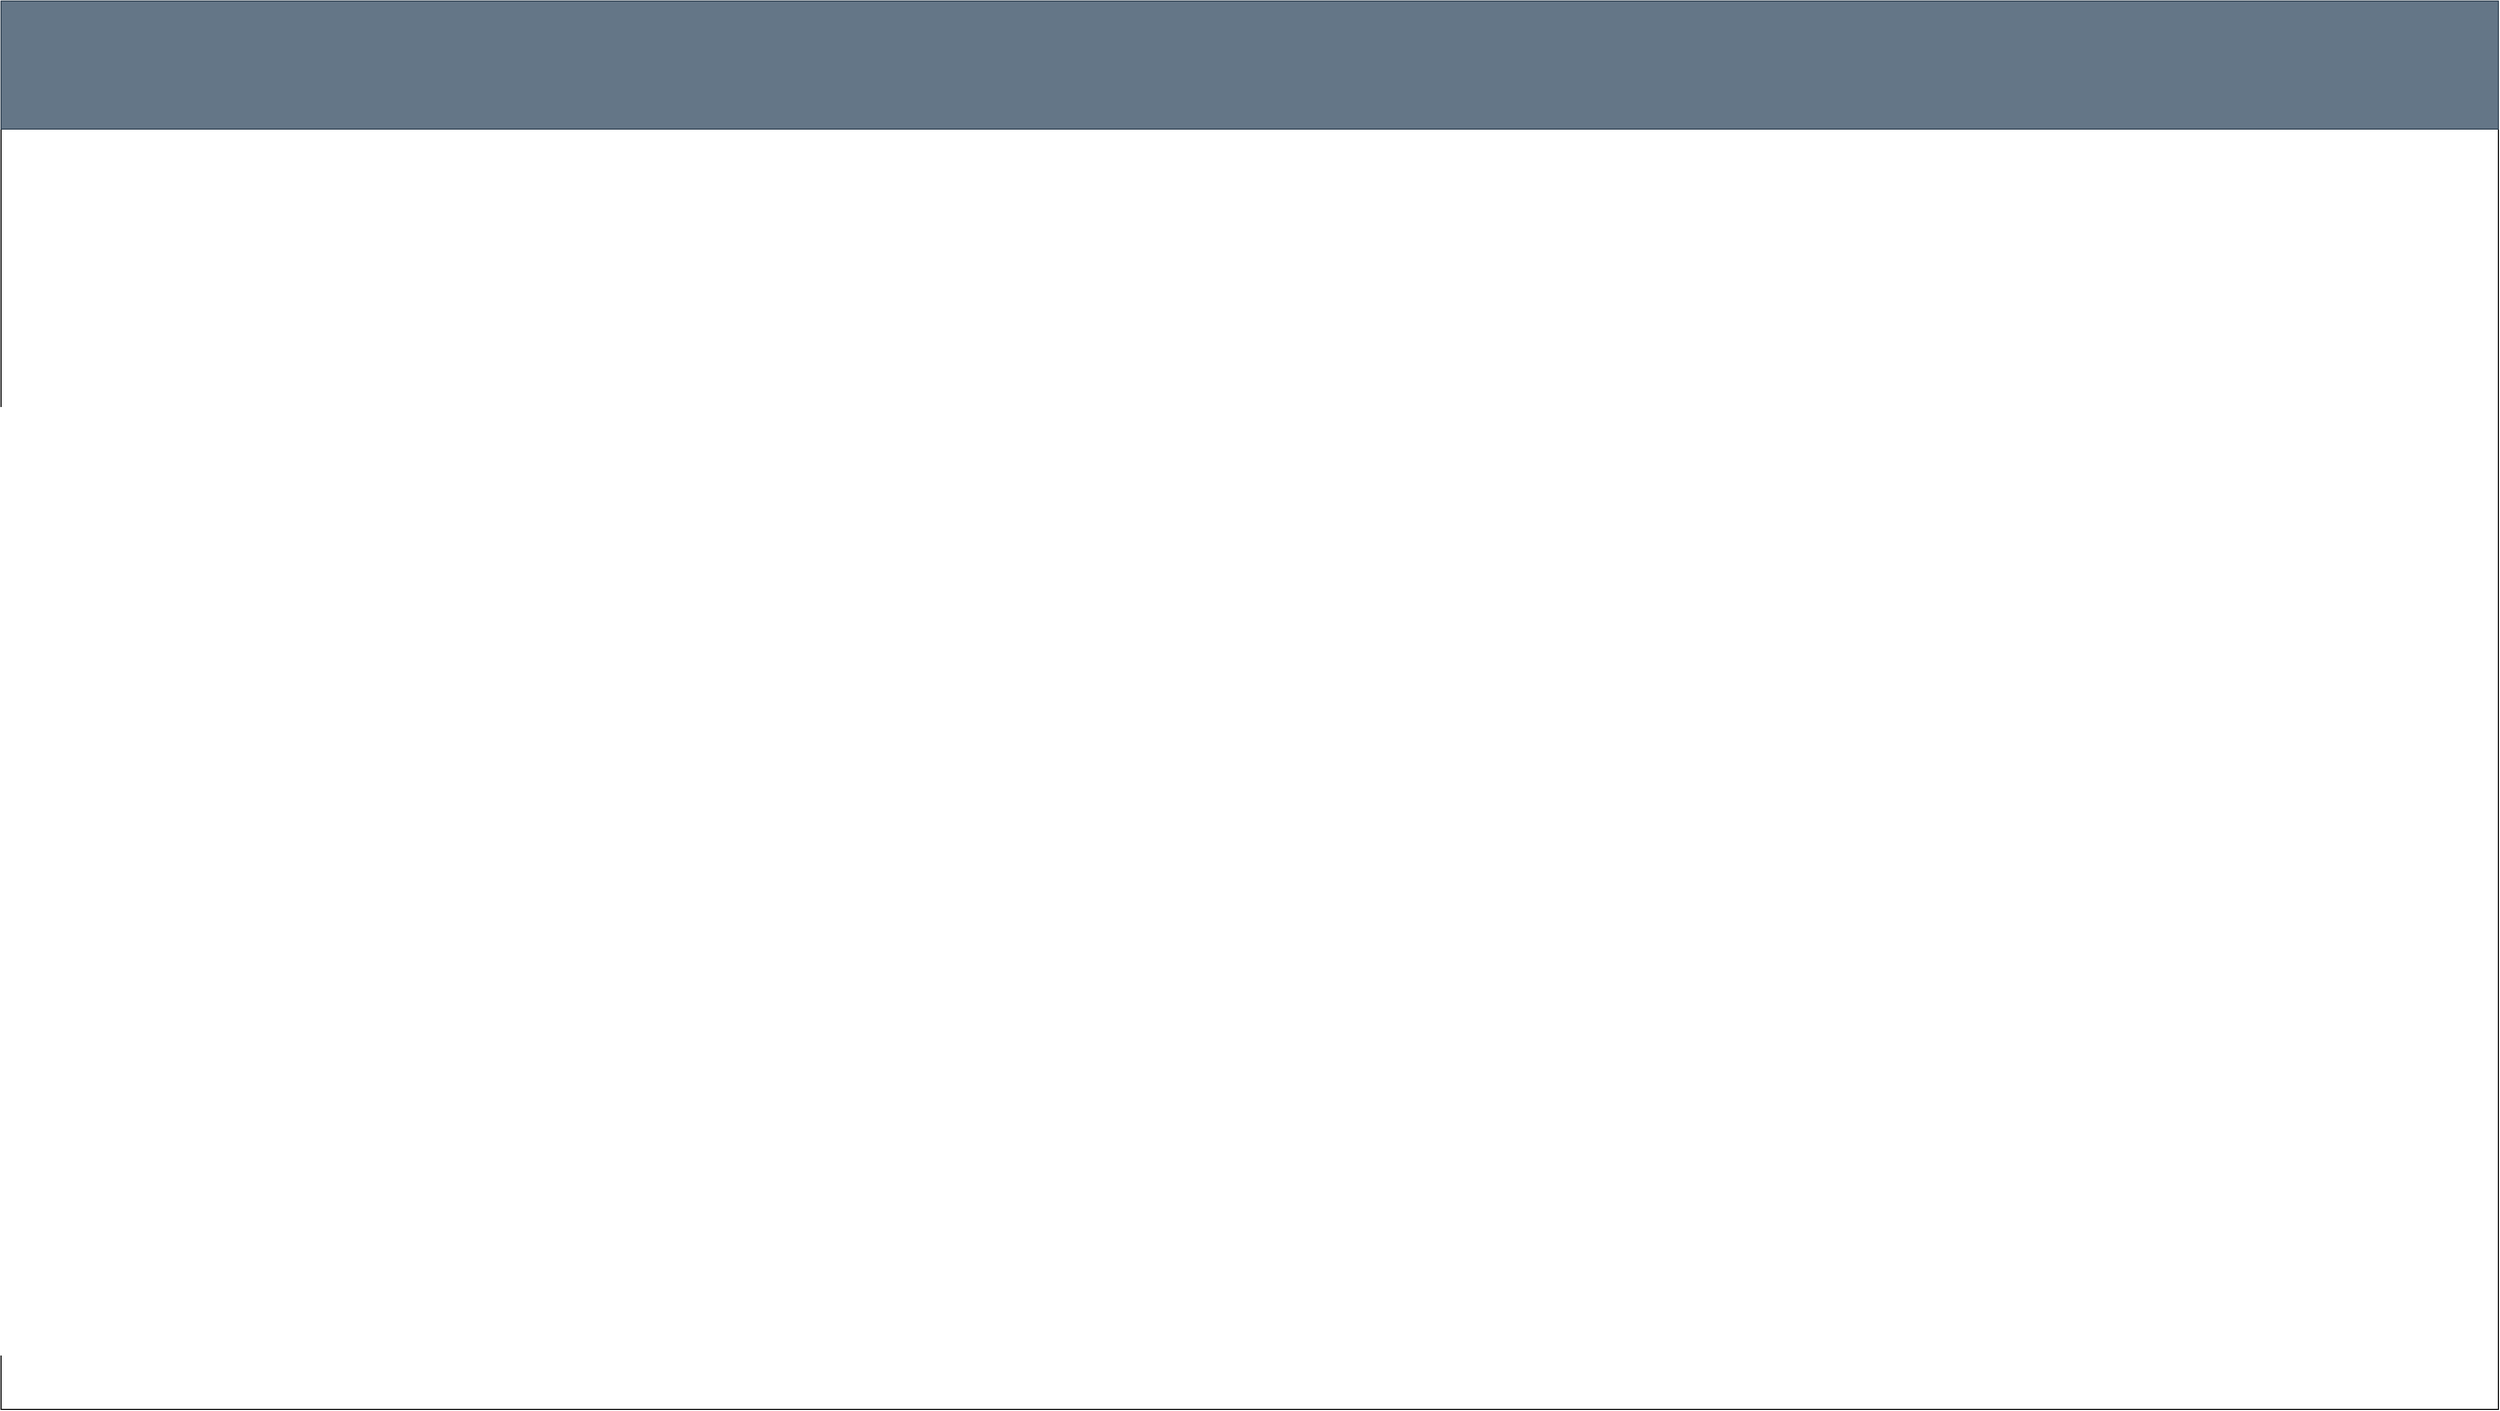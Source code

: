 <mxfile version="24.7.10">
  <diagram name="Page-1" id="HlKxTdMfChreRs5lRRxk">
    <mxGraphModel dx="3500" dy="1877" grid="1" gridSize="10" guides="1" tooltips="1" connect="1" arrows="1" fold="1" page="1" pageScale="1" pageWidth="4681" pageHeight="3300" math="0" shadow="0">
      <root>
        <mxCell id="0" />
        <mxCell id="1" parent="0" />
        <mxCell id="FKWaL97iaKP1x5tn96eU-1" value="" style="rounded=0;whiteSpace=wrap;html=1;movable=0;resizable=0;rotatable=0;deletable=0;editable=0;locked=1;connectable=0;" vertex="1" parent="1">
          <mxGeometry x="1170" y="100" width="2340" height="1320" as="geometry" />
        </mxCell>
        <mxCell id="FKWaL97iaKP1x5tn96eU-2" value="" style="rounded=0;whiteSpace=wrap;html=1;fillColor=#647687;strokeColor=#314354;fontColor=#ffffff;" vertex="1" parent="1">
          <mxGeometry x="1170" y="100" width="2340" height="120" as="geometry" />
        </mxCell>
      </root>
    </mxGraphModel>
  </diagram>
</mxfile>
